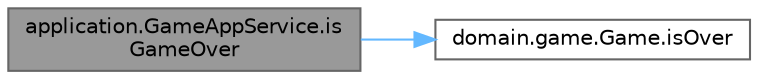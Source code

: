 digraph "application.GameAppService.isGameOver"
{
 // LATEX_PDF_SIZE
  bgcolor="transparent";
  edge [fontname=Helvetica,fontsize=10,labelfontname=Helvetica,labelfontsize=10];
  node [fontname=Helvetica,fontsize=10,shape=box,height=0.2,width=0.4];
  rankdir="LR";
  Node1 [id="Node000001",label="application.GameAppService.is\lGameOver",height=0.2,width=0.4,color="gray40", fillcolor="grey60", style="filled", fontcolor="black",tooltip="Verifica si el juego ha finalizado."];
  Node1 -> Node2 [id="edge1_Node000001_Node000002",color="steelblue1",style="solid",tooltip=" "];
  Node2 [id="Node000002",label="domain.game.Game.isOver",height=0.2,width=0.4,color="grey40", fillcolor="white", style="filled",URL="$classdomain_1_1game_1_1_game.html#ae54bdd128c692df9cb96f5a390a601f5",tooltip="Verifica si el juego ha terminado."];
}
